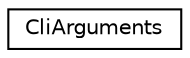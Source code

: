 digraph "Graphical Class Hierarchy"
{
  edge [fontname="Helvetica",fontsize="10",labelfontname="Helvetica",labelfontsize="10"];
  node [fontname="Helvetica",fontsize="10",shape=record];
  rankdir="LR";
  Node0 [label="CliArguments",height=0.2,width=0.4,color="black", fillcolor="white", style="filled",URL="$struct_cli_arguments.html"];
}
